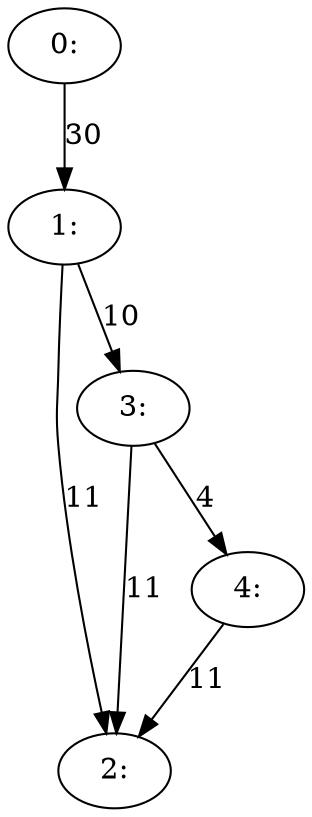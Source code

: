 digraph G {
   "0:" -> "1:" [label=30];
   "1:" -> "2:" [label=11];
   "1:" -> "3:" [label=10];
   "3:" -> "2:" [label=11];
   "3:" -> "4:" [label=4];
   "4:" -> "2:" [label=11];
}
